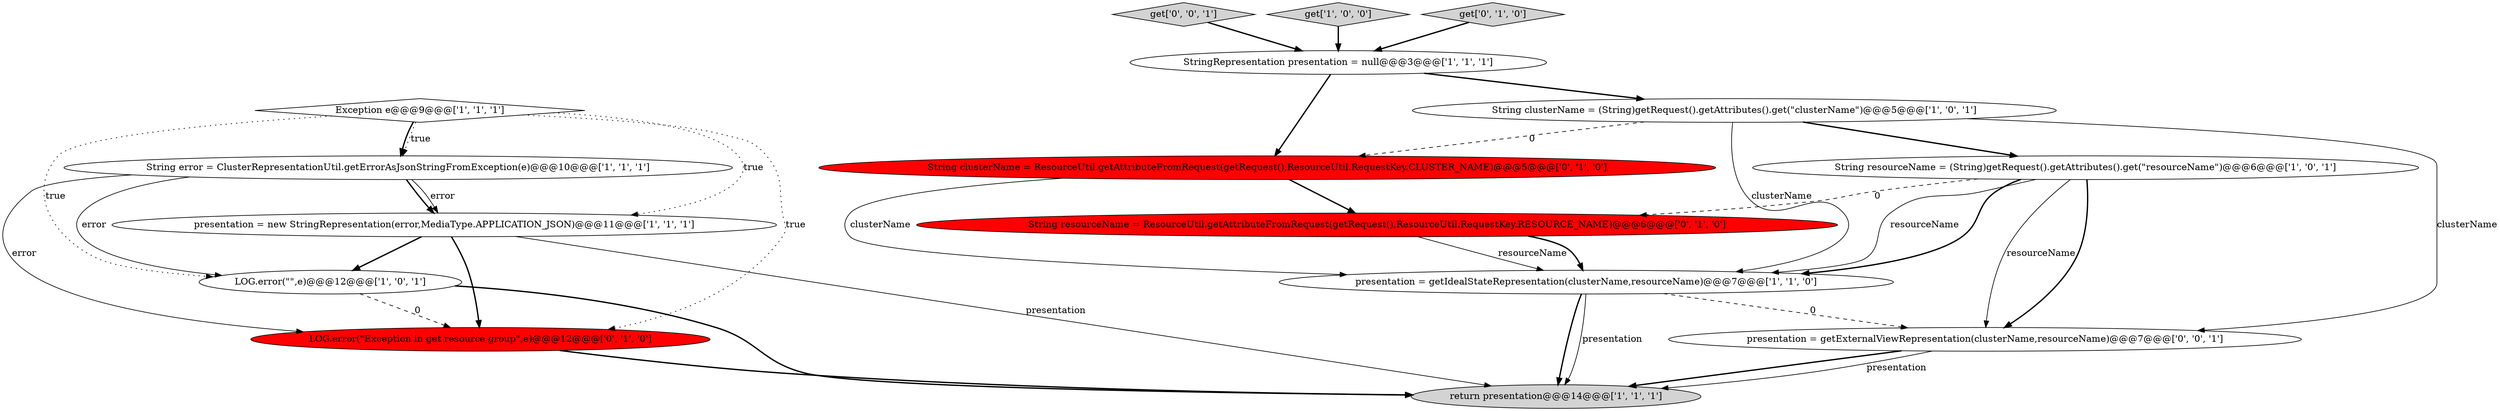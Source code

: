 digraph {
7 [style = filled, label = "String resourceName = (String)getRequest().getAttributes().get(\"resourceName\")@@@6@@@['1', '0', '1']", fillcolor = white, shape = ellipse image = "AAA0AAABBB1BBB"];
12 [style = filled, label = "LOG.error(\"Exception in get resource group\",e)@@@12@@@['0', '1', '0']", fillcolor = red, shape = ellipse image = "AAA1AAABBB2BBB"];
9 [style = filled, label = "presentation = getIdealStateRepresentation(clusterName,resourceName)@@@7@@@['1', '1', '0']", fillcolor = white, shape = ellipse image = "AAA0AAABBB1BBB"];
5 [style = filled, label = "return presentation@@@14@@@['1', '1', '1']", fillcolor = lightgray, shape = ellipse image = "AAA0AAABBB1BBB"];
14 [style = filled, label = "presentation = getExternalViewRepresentation(clusterName,resourceName)@@@7@@@['0', '0', '1']", fillcolor = white, shape = ellipse image = "AAA0AAABBB3BBB"];
11 [style = filled, label = "String clusterName = ResourceUtil.getAttributeFromRequest(getRequest(),ResourceUtil.RequestKey.CLUSTER_NAME)@@@5@@@['0', '1', '0']", fillcolor = red, shape = ellipse image = "AAA1AAABBB2BBB"];
15 [style = filled, label = "get['0', '0', '1']", fillcolor = lightgray, shape = diamond image = "AAA0AAABBB3BBB"];
10 [style = filled, label = "String resourceName = ResourceUtil.getAttributeFromRequest(getRequest(),ResourceUtil.RequestKey.RESOURCE_NAME)@@@6@@@['0', '1', '0']", fillcolor = red, shape = ellipse image = "AAA1AAABBB2BBB"];
0 [style = filled, label = "Exception e@@@9@@@['1', '1', '1']", fillcolor = white, shape = diamond image = "AAA0AAABBB1BBB"];
8 [style = filled, label = "LOG.error(\"\",e)@@@12@@@['1', '0', '1']", fillcolor = white, shape = ellipse image = "AAA0AAABBB1BBB"];
1 [style = filled, label = "get['1', '0', '0']", fillcolor = lightgray, shape = diamond image = "AAA0AAABBB1BBB"];
3 [style = filled, label = "StringRepresentation presentation = null@@@3@@@['1', '1', '1']", fillcolor = white, shape = ellipse image = "AAA0AAABBB1BBB"];
13 [style = filled, label = "get['0', '1', '0']", fillcolor = lightgray, shape = diamond image = "AAA0AAABBB2BBB"];
6 [style = filled, label = "String clusterName = (String)getRequest().getAttributes().get(\"clusterName\")@@@5@@@['1', '0', '1']", fillcolor = white, shape = ellipse image = "AAA0AAABBB1BBB"];
4 [style = filled, label = "String error = ClusterRepresentationUtil.getErrorAsJsonStringFromException(e)@@@10@@@['1', '1', '1']", fillcolor = white, shape = ellipse image = "AAA0AAABBB1BBB"];
2 [style = filled, label = "presentation = new StringRepresentation(error,MediaType.APPLICATION_JSON)@@@11@@@['1', '1', '1']", fillcolor = white, shape = ellipse image = "AAA0AAABBB1BBB"];
6->14 [style = solid, label="clusterName"];
0->12 [style = dotted, label="true"];
12->5 [style = bold, label=""];
7->14 [style = solid, label="resourceName"];
4->8 [style = solid, label="error"];
0->4 [style = dotted, label="true"];
6->11 [style = dashed, label="0"];
1->3 [style = bold, label=""];
3->11 [style = bold, label=""];
4->12 [style = solid, label="error"];
3->6 [style = bold, label=""];
8->12 [style = dashed, label="0"];
6->9 [style = solid, label="clusterName"];
4->2 [style = bold, label=""];
10->9 [style = solid, label="resourceName"];
15->3 [style = bold, label=""];
4->2 [style = solid, label="error"];
2->12 [style = bold, label=""];
7->14 [style = bold, label=""];
0->8 [style = dotted, label="true"];
7->9 [style = bold, label=""];
9->14 [style = dashed, label="0"];
8->5 [style = bold, label=""];
13->3 [style = bold, label=""];
7->9 [style = solid, label="resourceName"];
0->4 [style = bold, label=""];
11->10 [style = bold, label=""];
9->5 [style = bold, label=""];
7->10 [style = dashed, label="0"];
11->9 [style = solid, label="clusterName"];
10->9 [style = bold, label=""];
0->2 [style = dotted, label="true"];
6->7 [style = bold, label=""];
14->5 [style = solid, label="presentation"];
2->5 [style = solid, label="presentation"];
9->5 [style = solid, label="presentation"];
2->8 [style = bold, label=""];
14->5 [style = bold, label=""];
}
